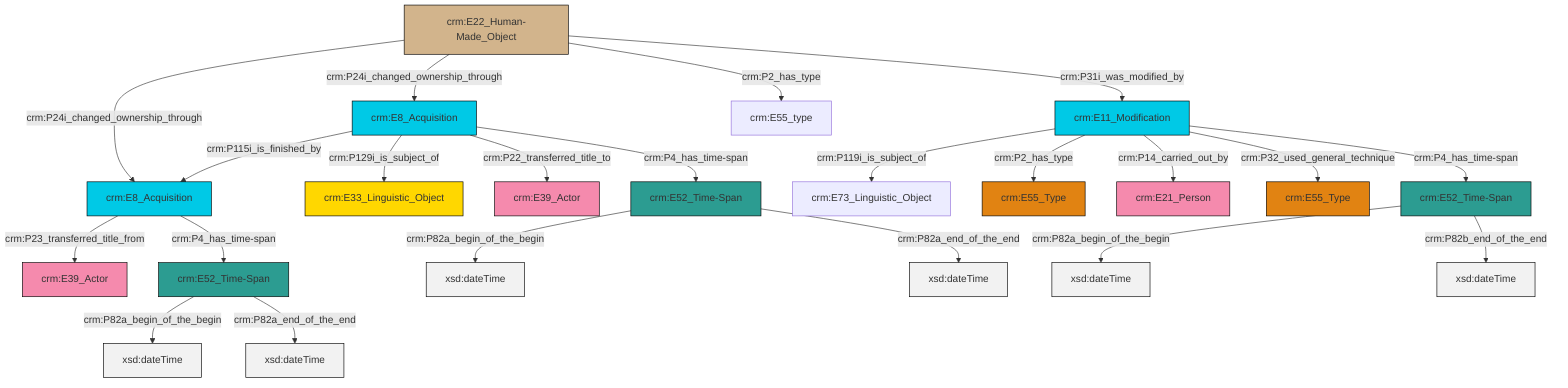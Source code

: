 graph TD
classDef Literal fill:#f2f2f2,stroke:#000000;
classDef CRM_Entity fill:#FFFFFF,stroke:#000000;
classDef Temporal_Entity fill:#00C9E6, stroke:#000000;
classDef Type fill:#E18312, stroke:#000000;
classDef Time-Span fill:#2C9C91, stroke:#000000;
classDef Appellation fill:#FFEB7F, stroke:#000000;
classDef Place fill:#008836, stroke:#000000;
classDef Persistent_Item fill:#B266B2, stroke:#000000;
classDef Conceptual_Object fill:#FFD700, stroke:#000000;
classDef Physical_Thing fill:#D2B48C, stroke:#000000;
classDef Actor fill:#f58aad, stroke:#000000;
classDef PC_Classes fill:#4ce600, stroke:#000000;
classDef Multi fill:#cccccc,stroke:#000000;

2["crm:E8_Acquisition"]:::Temporal_Entity -->|crm:P23_transferred_title_from| 4["crm:E39_Actor"]:::Actor
7["crm:E22_Human-Made_Object"]:::Physical_Thing -->|crm:P24i_changed_ownership_through| 2["crm:E8_Acquisition"]:::Temporal_Entity
10["crm:E11_Modification"]:::Temporal_Entity -->|crm:P119i_is_subject_of| 11["crm:E73_Linguistic_Object"]:::Default
10["crm:E11_Modification"]:::Temporal_Entity -->|crm:P2_has_type| 12["crm:E55_Type"]:::Type
13["crm:E8_Acquisition"]:::Temporal_Entity -->|crm:P115i_is_finished_by| 2["crm:E8_Acquisition"]:::Temporal_Entity
16["crm:E52_Time-Span"]:::Time-Span -->|crm:P82a_begin_of_the_begin| 17[xsd:dateTime]:::Literal
10["crm:E11_Modification"]:::Temporal_Entity -->|crm:P14_carried_out_by| 8["crm:E21_Person"]:::Actor
18["crm:E52_Time-Span"]:::Time-Span -->|crm:P82a_begin_of_the_begin| 19[xsd:dateTime]:::Literal
18["crm:E52_Time-Span"]:::Time-Span -->|crm:P82a_end_of_the_end| 20[xsd:dateTime]:::Literal
7["crm:E22_Human-Made_Object"]:::Physical_Thing -->|crm:P24i_changed_ownership_through| 13["crm:E8_Acquisition"]:::Temporal_Entity
13["crm:E8_Acquisition"]:::Temporal_Entity -->|crm:P129i_is_subject_of| 5["crm:E33_Linguistic_Object"]:::Conceptual_Object
16["crm:E52_Time-Span"]:::Time-Span -->|crm:P82b_end_of_the_end| 25[xsd:dateTime]:::Literal
28["crm:E52_Time-Span"]:::Time-Span -->|crm:P82a_begin_of_the_begin| 29[xsd:dateTime]:::Literal
10["crm:E11_Modification"]:::Temporal_Entity -->|crm:P32_used_general_technique| 30["crm:E55_Type"]:::Type
2["crm:E8_Acquisition"]:::Temporal_Entity -->|crm:P4_has_time-span| 28["crm:E52_Time-Span"]:::Time-Span
10["crm:E11_Modification"]:::Temporal_Entity -->|crm:P4_has_time-span| 16["crm:E52_Time-Span"]:::Time-Span
7["crm:E22_Human-Made_Object"]:::Physical_Thing -->|crm:P2_has_type| 21["crm:E55_type"]:::Default
28["crm:E52_Time-Span"]:::Time-Span -->|crm:P82a_end_of_the_end| 33[xsd:dateTime]:::Literal
7["crm:E22_Human-Made_Object"]:::Physical_Thing -->|crm:P31i_was_modified_by| 10["crm:E11_Modification"]:::Temporal_Entity
13["crm:E8_Acquisition"]:::Temporal_Entity -->|crm:P22_transferred_title_to| 0["crm:E39_Actor"]:::Actor
13["crm:E8_Acquisition"]:::Temporal_Entity -->|crm:P4_has_time-span| 18["crm:E52_Time-Span"]:::Time-Span